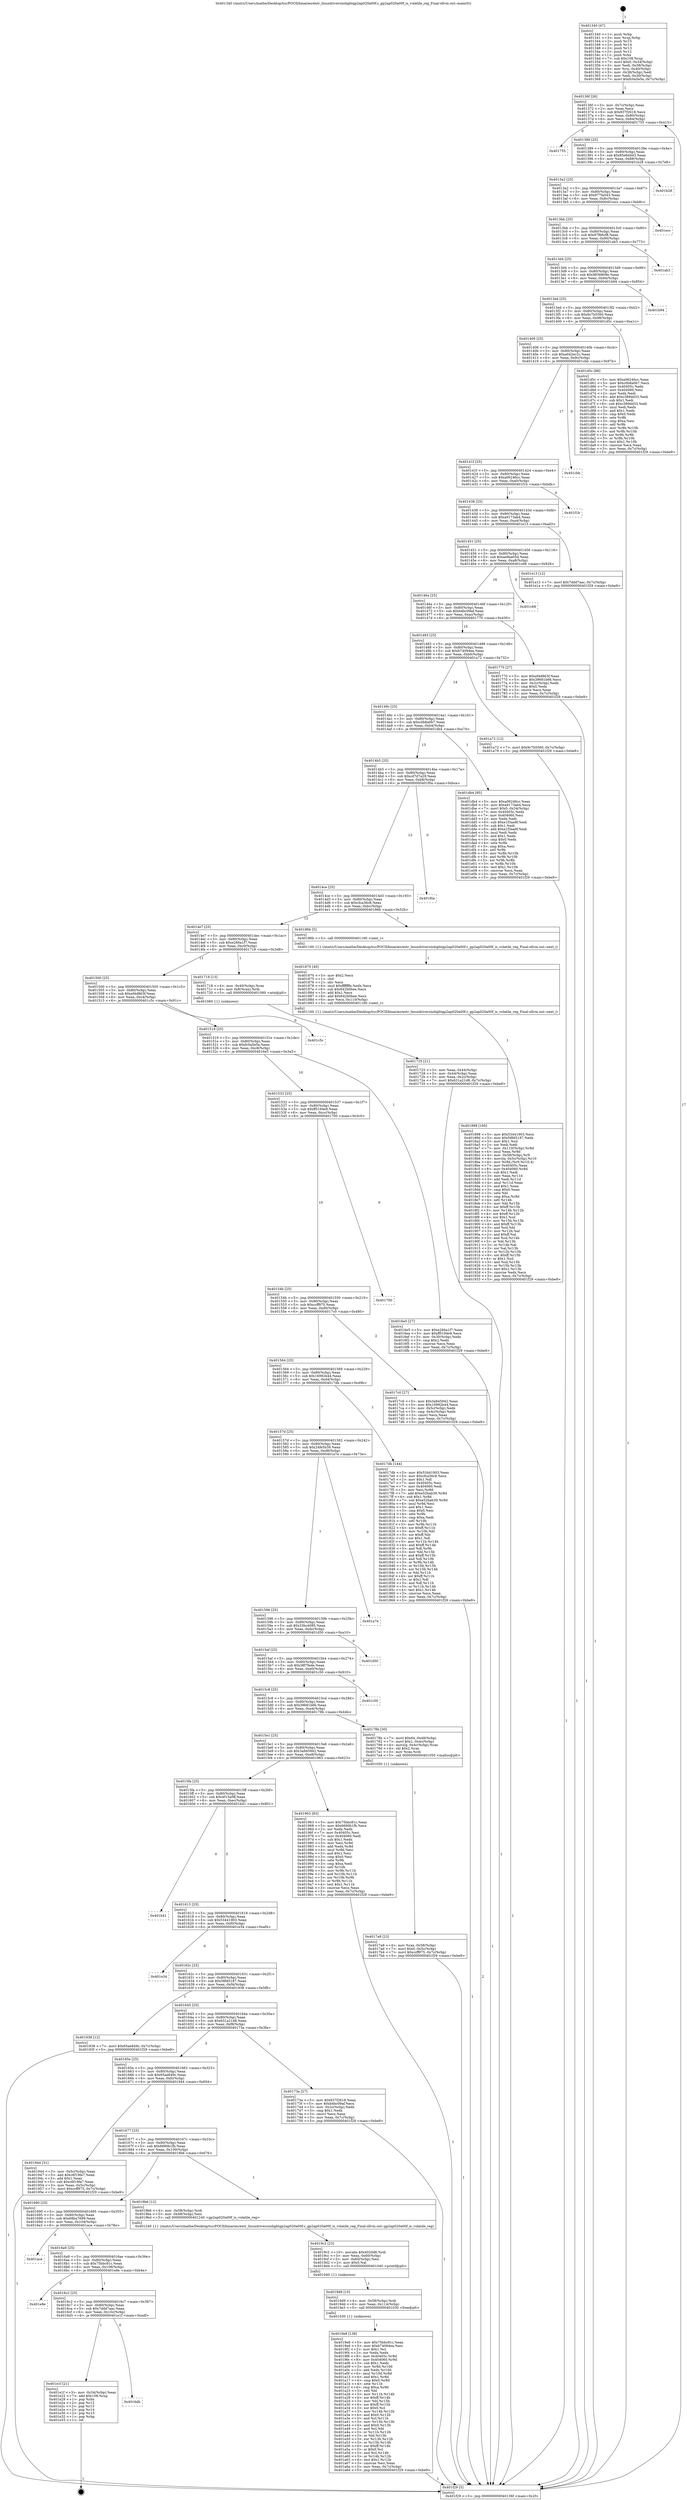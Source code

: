 digraph "0x401340" {
  label = "0x401340 (/mnt/c/Users/mathe/Desktop/tcc/POCII/binaries/extr_linuxdriversiiolightgp2ap020a00f.c_gp2ap020a00f_is_volatile_reg_Final-ollvm.out::main(0))"
  labelloc = "t"
  node[shape=record]

  Entry [label="",width=0.3,height=0.3,shape=circle,fillcolor=black,style=filled]
  "0x40136f" [label="{
     0x40136f [26]\l
     | [instrs]\l
     &nbsp;&nbsp;0x40136f \<+3\>: mov -0x7c(%rbp),%eax\l
     &nbsp;&nbsp;0x401372 \<+2\>: mov %eax,%ecx\l
     &nbsp;&nbsp;0x401374 \<+6\>: sub $0x837f2618,%ecx\l
     &nbsp;&nbsp;0x40137a \<+3\>: mov %eax,-0x80(%rbp)\l
     &nbsp;&nbsp;0x40137d \<+6\>: mov %ecx,-0x84(%rbp)\l
     &nbsp;&nbsp;0x401383 \<+6\>: je 0000000000401755 \<main+0x415\>\l
  }"]
  "0x401755" [label="{
     0x401755\l
  }", style=dashed]
  "0x401389" [label="{
     0x401389 [25]\l
     | [instrs]\l
     &nbsp;&nbsp;0x401389 \<+5\>: jmp 000000000040138e \<main+0x4e\>\l
     &nbsp;&nbsp;0x40138e \<+3\>: mov -0x80(%rbp),%eax\l
     &nbsp;&nbsp;0x401391 \<+5\>: sub $0x85e6d443,%eax\l
     &nbsp;&nbsp;0x401396 \<+6\>: mov %eax,-0x88(%rbp)\l
     &nbsp;&nbsp;0x40139c \<+6\>: je 0000000000401b28 \<main+0x7e8\>\l
  }"]
  Exit [label="",width=0.3,height=0.3,shape=circle,fillcolor=black,style=filled,peripheries=2]
  "0x401b28" [label="{
     0x401b28\l
  }", style=dashed]
  "0x4013a2" [label="{
     0x4013a2 [25]\l
     | [instrs]\l
     &nbsp;&nbsp;0x4013a2 \<+5\>: jmp 00000000004013a7 \<main+0x67\>\l
     &nbsp;&nbsp;0x4013a7 \<+3\>: mov -0x80(%rbp),%eax\l
     &nbsp;&nbsp;0x4013aa \<+5\>: sub $0x977fa543,%eax\l
     &nbsp;&nbsp;0x4013af \<+6\>: mov %eax,-0x8c(%rbp)\l
     &nbsp;&nbsp;0x4013b5 \<+6\>: je 0000000000401ecc \<main+0xb8c\>\l
  }"]
  "0x4016db" [label="{
     0x4016db\l
  }", style=dashed]
  "0x401ecc" [label="{
     0x401ecc\l
  }", style=dashed]
  "0x4013bb" [label="{
     0x4013bb [25]\l
     | [instrs]\l
     &nbsp;&nbsp;0x4013bb \<+5\>: jmp 00000000004013c0 \<main+0x80\>\l
     &nbsp;&nbsp;0x4013c0 \<+3\>: mov -0x80(%rbp),%eax\l
     &nbsp;&nbsp;0x4013c3 \<+5\>: sub $0x97f66cf8,%eax\l
     &nbsp;&nbsp;0x4013c8 \<+6\>: mov %eax,-0x90(%rbp)\l
     &nbsp;&nbsp;0x4013ce \<+6\>: je 0000000000401ab3 \<main+0x773\>\l
  }"]
  "0x401e1f" [label="{
     0x401e1f [21]\l
     | [instrs]\l
     &nbsp;&nbsp;0x401e1f \<+3\>: mov -0x34(%rbp),%eax\l
     &nbsp;&nbsp;0x401e22 \<+7\>: add $0x108,%rsp\l
     &nbsp;&nbsp;0x401e29 \<+1\>: pop %rbx\l
     &nbsp;&nbsp;0x401e2a \<+2\>: pop %r12\l
     &nbsp;&nbsp;0x401e2c \<+2\>: pop %r13\l
     &nbsp;&nbsp;0x401e2e \<+2\>: pop %r14\l
     &nbsp;&nbsp;0x401e30 \<+2\>: pop %r15\l
     &nbsp;&nbsp;0x401e32 \<+1\>: pop %rbp\l
     &nbsp;&nbsp;0x401e33 \<+1\>: ret\l
  }"]
  "0x401ab3" [label="{
     0x401ab3\l
  }", style=dashed]
  "0x4013d4" [label="{
     0x4013d4 [25]\l
     | [instrs]\l
     &nbsp;&nbsp;0x4013d4 \<+5\>: jmp 00000000004013d9 \<main+0x99\>\l
     &nbsp;&nbsp;0x4013d9 \<+3\>: mov -0x80(%rbp),%eax\l
     &nbsp;&nbsp;0x4013dc \<+5\>: sub $0x9836809e,%eax\l
     &nbsp;&nbsp;0x4013e1 \<+6\>: mov %eax,-0x94(%rbp)\l
     &nbsp;&nbsp;0x4013e7 \<+6\>: je 0000000000401b94 \<main+0x854\>\l
  }"]
  "0x4016c2" [label="{
     0x4016c2 [25]\l
     | [instrs]\l
     &nbsp;&nbsp;0x4016c2 \<+5\>: jmp 00000000004016c7 \<main+0x387\>\l
     &nbsp;&nbsp;0x4016c7 \<+3\>: mov -0x80(%rbp),%eax\l
     &nbsp;&nbsp;0x4016ca \<+5\>: sub $0x7ddd7aac,%eax\l
     &nbsp;&nbsp;0x4016cf \<+6\>: mov %eax,-0x10c(%rbp)\l
     &nbsp;&nbsp;0x4016d5 \<+6\>: je 0000000000401e1f \<main+0xadf\>\l
  }"]
  "0x401b94" [label="{
     0x401b94\l
  }", style=dashed]
  "0x4013ed" [label="{
     0x4013ed [25]\l
     | [instrs]\l
     &nbsp;&nbsp;0x4013ed \<+5\>: jmp 00000000004013f2 \<main+0xb2\>\l
     &nbsp;&nbsp;0x4013f2 \<+3\>: mov -0x80(%rbp),%eax\l
     &nbsp;&nbsp;0x4013f5 \<+5\>: sub $0x9c7b5560,%eax\l
     &nbsp;&nbsp;0x4013fa \<+6\>: mov %eax,-0x98(%rbp)\l
     &nbsp;&nbsp;0x401400 \<+6\>: je 0000000000401d5c \<main+0xa1c\>\l
  }"]
  "0x401e8e" [label="{
     0x401e8e\l
  }", style=dashed]
  "0x401d5c" [label="{
     0x401d5c [88]\l
     | [instrs]\l
     &nbsp;&nbsp;0x401d5c \<+5\>: mov $0xa06246cc,%eax\l
     &nbsp;&nbsp;0x401d61 \<+5\>: mov $0xc0b8a0b7,%ecx\l
     &nbsp;&nbsp;0x401d66 \<+7\>: mov 0x40405c,%edx\l
     &nbsp;&nbsp;0x401d6d \<+7\>: mov 0x404060,%esi\l
     &nbsp;&nbsp;0x401d74 \<+2\>: mov %edx,%edi\l
     &nbsp;&nbsp;0x401d76 \<+6\>: add $0xc389dd33,%edi\l
     &nbsp;&nbsp;0x401d7c \<+3\>: sub $0x1,%edi\l
     &nbsp;&nbsp;0x401d7f \<+6\>: sub $0xc389dd33,%edi\l
     &nbsp;&nbsp;0x401d85 \<+3\>: imul %edi,%edx\l
     &nbsp;&nbsp;0x401d88 \<+3\>: and $0x1,%edx\l
     &nbsp;&nbsp;0x401d8b \<+3\>: cmp $0x0,%edx\l
     &nbsp;&nbsp;0x401d8e \<+4\>: sete %r8b\l
     &nbsp;&nbsp;0x401d92 \<+3\>: cmp $0xa,%esi\l
     &nbsp;&nbsp;0x401d95 \<+4\>: setl %r9b\l
     &nbsp;&nbsp;0x401d99 \<+3\>: mov %r8b,%r10b\l
     &nbsp;&nbsp;0x401d9c \<+3\>: and %r9b,%r10b\l
     &nbsp;&nbsp;0x401d9f \<+3\>: xor %r9b,%r8b\l
     &nbsp;&nbsp;0x401da2 \<+3\>: or %r8b,%r10b\l
     &nbsp;&nbsp;0x401da5 \<+4\>: test $0x1,%r10b\l
     &nbsp;&nbsp;0x401da9 \<+3\>: cmovne %ecx,%eax\l
     &nbsp;&nbsp;0x401dac \<+3\>: mov %eax,-0x7c(%rbp)\l
     &nbsp;&nbsp;0x401daf \<+5\>: jmp 0000000000401f29 \<main+0xbe9\>\l
  }"]
  "0x401406" [label="{
     0x401406 [25]\l
     | [instrs]\l
     &nbsp;&nbsp;0x401406 \<+5\>: jmp 000000000040140b \<main+0xcb\>\l
     &nbsp;&nbsp;0x40140b \<+3\>: mov -0x80(%rbp),%eax\l
     &nbsp;&nbsp;0x40140e \<+5\>: sub $0xa042ec2c,%eax\l
     &nbsp;&nbsp;0x401413 \<+6\>: mov %eax,-0x9c(%rbp)\l
     &nbsp;&nbsp;0x401419 \<+6\>: je 0000000000401cbb \<main+0x97b\>\l
  }"]
  "0x4016a9" [label="{
     0x4016a9 [25]\l
     | [instrs]\l
     &nbsp;&nbsp;0x4016a9 \<+5\>: jmp 00000000004016ae \<main+0x36e\>\l
     &nbsp;&nbsp;0x4016ae \<+3\>: mov -0x80(%rbp),%eax\l
     &nbsp;&nbsp;0x4016b1 \<+5\>: sub $0x75bbc81c,%eax\l
     &nbsp;&nbsp;0x4016b6 \<+6\>: mov %eax,-0x108(%rbp)\l
     &nbsp;&nbsp;0x4016bc \<+6\>: je 0000000000401e8e \<main+0xb4e\>\l
  }"]
  "0x401cbb" [label="{
     0x401cbb\l
  }", style=dashed]
  "0x40141f" [label="{
     0x40141f [25]\l
     | [instrs]\l
     &nbsp;&nbsp;0x40141f \<+5\>: jmp 0000000000401424 \<main+0xe4\>\l
     &nbsp;&nbsp;0x401424 \<+3\>: mov -0x80(%rbp),%eax\l
     &nbsp;&nbsp;0x401427 \<+5\>: sub $0xa06246cc,%eax\l
     &nbsp;&nbsp;0x40142c \<+6\>: mov %eax,-0xa0(%rbp)\l
     &nbsp;&nbsp;0x401432 \<+6\>: je 0000000000401f1b \<main+0xbdb\>\l
  }"]
  "0x401ace" [label="{
     0x401ace\l
  }", style=dashed]
  "0x401f1b" [label="{
     0x401f1b\l
  }", style=dashed]
  "0x401438" [label="{
     0x401438 [25]\l
     | [instrs]\l
     &nbsp;&nbsp;0x401438 \<+5\>: jmp 000000000040143d \<main+0xfd\>\l
     &nbsp;&nbsp;0x40143d \<+3\>: mov -0x80(%rbp),%eax\l
     &nbsp;&nbsp;0x401440 \<+5\>: sub $0xa9173ab4,%eax\l
     &nbsp;&nbsp;0x401445 \<+6\>: mov %eax,-0xa4(%rbp)\l
     &nbsp;&nbsp;0x40144b \<+6\>: je 0000000000401e13 \<main+0xad3\>\l
  }"]
  "0x4019e8" [label="{
     0x4019e8 [138]\l
     | [instrs]\l
     &nbsp;&nbsp;0x4019e8 \<+5\>: mov $0x75bbc81c,%eax\l
     &nbsp;&nbsp;0x4019ed \<+5\>: mov $0xb74094ea,%esi\l
     &nbsp;&nbsp;0x4019f2 \<+2\>: mov $0x1,%cl\l
     &nbsp;&nbsp;0x4019f4 \<+2\>: xor %edx,%edx\l
     &nbsp;&nbsp;0x4019f6 \<+8\>: mov 0x40405c,%r8d\l
     &nbsp;&nbsp;0x4019fe \<+8\>: mov 0x404060,%r9d\l
     &nbsp;&nbsp;0x401a06 \<+3\>: sub $0x1,%edx\l
     &nbsp;&nbsp;0x401a09 \<+3\>: mov %r8d,%r10d\l
     &nbsp;&nbsp;0x401a0c \<+3\>: add %edx,%r10d\l
     &nbsp;&nbsp;0x401a0f \<+4\>: imul %r10d,%r8d\l
     &nbsp;&nbsp;0x401a13 \<+4\>: and $0x1,%r8d\l
     &nbsp;&nbsp;0x401a17 \<+4\>: cmp $0x0,%r8d\l
     &nbsp;&nbsp;0x401a1b \<+4\>: sete %r11b\l
     &nbsp;&nbsp;0x401a1f \<+4\>: cmp $0xa,%r9d\l
     &nbsp;&nbsp;0x401a23 \<+3\>: setl %bl\l
     &nbsp;&nbsp;0x401a26 \<+3\>: mov %r11b,%r14b\l
     &nbsp;&nbsp;0x401a29 \<+4\>: xor $0xff,%r14b\l
     &nbsp;&nbsp;0x401a2d \<+3\>: mov %bl,%r15b\l
     &nbsp;&nbsp;0x401a30 \<+4\>: xor $0xff,%r15b\l
     &nbsp;&nbsp;0x401a34 \<+3\>: xor $0x0,%cl\l
     &nbsp;&nbsp;0x401a37 \<+3\>: mov %r14b,%r12b\l
     &nbsp;&nbsp;0x401a3a \<+4\>: and $0x0,%r12b\l
     &nbsp;&nbsp;0x401a3e \<+3\>: and %cl,%r11b\l
     &nbsp;&nbsp;0x401a41 \<+3\>: mov %r15b,%r13b\l
     &nbsp;&nbsp;0x401a44 \<+4\>: and $0x0,%r13b\l
     &nbsp;&nbsp;0x401a48 \<+2\>: and %cl,%bl\l
     &nbsp;&nbsp;0x401a4a \<+3\>: or %r11b,%r12b\l
     &nbsp;&nbsp;0x401a4d \<+3\>: or %bl,%r13b\l
     &nbsp;&nbsp;0x401a50 \<+3\>: xor %r13b,%r12b\l
     &nbsp;&nbsp;0x401a53 \<+3\>: or %r15b,%r14b\l
     &nbsp;&nbsp;0x401a56 \<+4\>: xor $0xff,%r14b\l
     &nbsp;&nbsp;0x401a5a \<+3\>: or $0x0,%cl\l
     &nbsp;&nbsp;0x401a5d \<+3\>: and %cl,%r14b\l
     &nbsp;&nbsp;0x401a60 \<+3\>: or %r14b,%r12b\l
     &nbsp;&nbsp;0x401a63 \<+4\>: test $0x1,%r12b\l
     &nbsp;&nbsp;0x401a67 \<+3\>: cmovne %esi,%eax\l
     &nbsp;&nbsp;0x401a6a \<+3\>: mov %eax,-0x7c(%rbp)\l
     &nbsp;&nbsp;0x401a6d \<+5\>: jmp 0000000000401f29 \<main+0xbe9\>\l
  }"]
  "0x401e13" [label="{
     0x401e13 [12]\l
     | [instrs]\l
     &nbsp;&nbsp;0x401e13 \<+7\>: movl $0x7ddd7aac,-0x7c(%rbp)\l
     &nbsp;&nbsp;0x401e1a \<+5\>: jmp 0000000000401f29 \<main+0xbe9\>\l
  }"]
  "0x401451" [label="{
     0x401451 [25]\l
     | [instrs]\l
     &nbsp;&nbsp;0x401451 \<+5\>: jmp 0000000000401456 \<main+0x116\>\l
     &nbsp;&nbsp;0x401456 \<+3\>: mov -0x80(%rbp),%eax\l
     &nbsp;&nbsp;0x401459 \<+5\>: sub $0xae9aa05d,%eax\l
     &nbsp;&nbsp;0x40145e \<+6\>: mov %eax,-0xa8(%rbp)\l
     &nbsp;&nbsp;0x401464 \<+6\>: je 0000000000401c68 \<main+0x928\>\l
  }"]
  "0x4019d9" [label="{
     0x4019d9 [15]\l
     | [instrs]\l
     &nbsp;&nbsp;0x4019d9 \<+4\>: mov -0x58(%rbp),%rdi\l
     &nbsp;&nbsp;0x4019dd \<+6\>: mov %eax,-0x114(%rbp)\l
     &nbsp;&nbsp;0x4019e3 \<+5\>: call 0000000000401030 \<free@plt\>\l
     | [calls]\l
     &nbsp;&nbsp;0x401030 \{1\} (unknown)\l
  }"]
  "0x401c68" [label="{
     0x401c68\l
  }", style=dashed]
  "0x40146a" [label="{
     0x40146a [25]\l
     | [instrs]\l
     &nbsp;&nbsp;0x40146a \<+5\>: jmp 000000000040146f \<main+0x12f\>\l
     &nbsp;&nbsp;0x40146f \<+3\>: mov -0x80(%rbp),%eax\l
     &nbsp;&nbsp;0x401472 \<+5\>: sub $0xb4bc09af,%eax\l
     &nbsp;&nbsp;0x401477 \<+6\>: mov %eax,-0xac(%rbp)\l
     &nbsp;&nbsp;0x40147d \<+6\>: je 0000000000401770 \<main+0x430\>\l
  }"]
  "0x4019c2" [label="{
     0x4019c2 [23]\l
     | [instrs]\l
     &nbsp;&nbsp;0x4019c2 \<+10\>: movabs $0x4020d6,%rdi\l
     &nbsp;&nbsp;0x4019cc \<+3\>: mov %eax,-0x60(%rbp)\l
     &nbsp;&nbsp;0x4019cf \<+3\>: mov -0x60(%rbp),%esi\l
     &nbsp;&nbsp;0x4019d2 \<+2\>: mov $0x0,%al\l
     &nbsp;&nbsp;0x4019d4 \<+5\>: call 0000000000401040 \<printf@plt\>\l
     | [calls]\l
     &nbsp;&nbsp;0x401040 \{1\} (unknown)\l
  }"]
  "0x401770" [label="{
     0x401770 [27]\l
     | [instrs]\l
     &nbsp;&nbsp;0x401770 \<+5\>: mov $0xef4d863f,%eax\l
     &nbsp;&nbsp;0x401775 \<+5\>: mov $0x39681b66,%ecx\l
     &nbsp;&nbsp;0x40177a \<+3\>: mov -0x2c(%rbp),%edx\l
     &nbsp;&nbsp;0x40177d \<+3\>: cmp $0x0,%edx\l
     &nbsp;&nbsp;0x401780 \<+3\>: cmove %ecx,%eax\l
     &nbsp;&nbsp;0x401783 \<+3\>: mov %eax,-0x7c(%rbp)\l
     &nbsp;&nbsp;0x401786 \<+5\>: jmp 0000000000401f29 \<main+0xbe9\>\l
  }"]
  "0x401483" [label="{
     0x401483 [25]\l
     | [instrs]\l
     &nbsp;&nbsp;0x401483 \<+5\>: jmp 0000000000401488 \<main+0x148\>\l
     &nbsp;&nbsp;0x401488 \<+3\>: mov -0x80(%rbp),%eax\l
     &nbsp;&nbsp;0x40148b \<+5\>: sub $0xb74094ea,%eax\l
     &nbsp;&nbsp;0x401490 \<+6\>: mov %eax,-0xb0(%rbp)\l
     &nbsp;&nbsp;0x401496 \<+6\>: je 0000000000401a72 \<main+0x732\>\l
  }"]
  "0x401690" [label="{
     0x401690 [25]\l
     | [instrs]\l
     &nbsp;&nbsp;0x401690 \<+5\>: jmp 0000000000401695 \<main+0x355\>\l
     &nbsp;&nbsp;0x401695 \<+3\>: mov -0x80(%rbp),%eax\l
     &nbsp;&nbsp;0x401698 \<+5\>: sub $0x68ba7699,%eax\l
     &nbsp;&nbsp;0x40169d \<+6\>: mov %eax,-0x104(%rbp)\l
     &nbsp;&nbsp;0x4016a3 \<+6\>: je 0000000000401ace \<main+0x78e\>\l
  }"]
  "0x401a72" [label="{
     0x401a72 [12]\l
     | [instrs]\l
     &nbsp;&nbsp;0x401a72 \<+7\>: movl $0x9c7b5560,-0x7c(%rbp)\l
     &nbsp;&nbsp;0x401a79 \<+5\>: jmp 0000000000401f29 \<main+0xbe9\>\l
  }"]
  "0x40149c" [label="{
     0x40149c [25]\l
     | [instrs]\l
     &nbsp;&nbsp;0x40149c \<+5\>: jmp 00000000004014a1 \<main+0x161\>\l
     &nbsp;&nbsp;0x4014a1 \<+3\>: mov -0x80(%rbp),%eax\l
     &nbsp;&nbsp;0x4014a4 \<+5\>: sub $0xc0b8a0b7,%eax\l
     &nbsp;&nbsp;0x4014a9 \<+6\>: mov %eax,-0xb4(%rbp)\l
     &nbsp;&nbsp;0x4014af \<+6\>: je 0000000000401db4 \<main+0xa74\>\l
  }"]
  "0x4019b6" [label="{
     0x4019b6 [12]\l
     | [instrs]\l
     &nbsp;&nbsp;0x4019b6 \<+4\>: mov -0x58(%rbp),%rdi\l
     &nbsp;&nbsp;0x4019ba \<+3\>: mov -0x48(%rbp),%esi\l
     &nbsp;&nbsp;0x4019bd \<+5\>: call 0000000000401240 \<gp2ap020a00f_is_volatile_reg\>\l
     | [calls]\l
     &nbsp;&nbsp;0x401240 \{1\} (/mnt/c/Users/mathe/Desktop/tcc/POCII/binaries/extr_linuxdriversiiolightgp2ap020a00f.c_gp2ap020a00f_is_volatile_reg_Final-ollvm.out::gp2ap020a00f_is_volatile_reg)\l
  }"]
  "0x401db4" [label="{
     0x401db4 [95]\l
     | [instrs]\l
     &nbsp;&nbsp;0x401db4 \<+5\>: mov $0xa06246cc,%eax\l
     &nbsp;&nbsp;0x401db9 \<+5\>: mov $0xa9173ab4,%ecx\l
     &nbsp;&nbsp;0x401dbe \<+7\>: movl $0x0,-0x34(%rbp)\l
     &nbsp;&nbsp;0x401dc5 \<+7\>: mov 0x40405c,%edx\l
     &nbsp;&nbsp;0x401dcc \<+7\>: mov 0x404060,%esi\l
     &nbsp;&nbsp;0x401dd3 \<+2\>: mov %edx,%edi\l
     &nbsp;&nbsp;0x401dd5 \<+6\>: sub $0xe1f3aa9f,%edi\l
     &nbsp;&nbsp;0x401ddb \<+3\>: sub $0x1,%edi\l
     &nbsp;&nbsp;0x401dde \<+6\>: add $0xe1f3aa9f,%edi\l
     &nbsp;&nbsp;0x401de4 \<+3\>: imul %edi,%edx\l
     &nbsp;&nbsp;0x401de7 \<+3\>: and $0x1,%edx\l
     &nbsp;&nbsp;0x401dea \<+3\>: cmp $0x0,%edx\l
     &nbsp;&nbsp;0x401ded \<+4\>: sete %r8b\l
     &nbsp;&nbsp;0x401df1 \<+3\>: cmp $0xa,%esi\l
     &nbsp;&nbsp;0x401df4 \<+4\>: setl %r9b\l
     &nbsp;&nbsp;0x401df8 \<+3\>: mov %r8b,%r10b\l
     &nbsp;&nbsp;0x401dfb \<+3\>: and %r9b,%r10b\l
     &nbsp;&nbsp;0x401dfe \<+3\>: xor %r9b,%r8b\l
     &nbsp;&nbsp;0x401e01 \<+3\>: or %r8b,%r10b\l
     &nbsp;&nbsp;0x401e04 \<+4\>: test $0x1,%r10b\l
     &nbsp;&nbsp;0x401e08 \<+3\>: cmovne %ecx,%eax\l
     &nbsp;&nbsp;0x401e0b \<+3\>: mov %eax,-0x7c(%rbp)\l
     &nbsp;&nbsp;0x401e0e \<+5\>: jmp 0000000000401f29 \<main+0xbe9\>\l
  }"]
  "0x4014b5" [label="{
     0x4014b5 [25]\l
     | [instrs]\l
     &nbsp;&nbsp;0x4014b5 \<+5\>: jmp 00000000004014ba \<main+0x17a\>\l
     &nbsp;&nbsp;0x4014ba \<+3\>: mov -0x80(%rbp),%eax\l
     &nbsp;&nbsp;0x4014bd \<+5\>: sub $0xcd7d7a29,%eax\l
     &nbsp;&nbsp;0x4014c2 \<+6\>: mov %eax,-0xb8(%rbp)\l
     &nbsp;&nbsp;0x4014c8 \<+6\>: je 0000000000401f0a \<main+0xbca\>\l
  }"]
  "0x401677" [label="{
     0x401677 [25]\l
     | [instrs]\l
     &nbsp;&nbsp;0x401677 \<+5\>: jmp 000000000040167c \<main+0x33c\>\l
     &nbsp;&nbsp;0x40167c \<+3\>: mov -0x80(%rbp),%eax\l
     &nbsp;&nbsp;0x40167f \<+5\>: sub $0x6690b1fb,%eax\l
     &nbsp;&nbsp;0x401684 \<+6\>: mov %eax,-0x100(%rbp)\l
     &nbsp;&nbsp;0x40168a \<+6\>: je 00000000004019b6 \<main+0x676\>\l
  }"]
  "0x401f0a" [label="{
     0x401f0a\l
  }", style=dashed]
  "0x4014ce" [label="{
     0x4014ce [25]\l
     | [instrs]\l
     &nbsp;&nbsp;0x4014ce \<+5\>: jmp 00000000004014d3 \<main+0x193\>\l
     &nbsp;&nbsp;0x4014d3 \<+3\>: mov -0x80(%rbp),%eax\l
     &nbsp;&nbsp;0x4014d6 \<+5\>: sub $0xcfca36c8,%eax\l
     &nbsp;&nbsp;0x4014db \<+6\>: mov %eax,-0xbc(%rbp)\l
     &nbsp;&nbsp;0x4014e1 \<+6\>: je 000000000040186b \<main+0x52b\>\l
  }"]
  "0x401944" [label="{
     0x401944 [31]\l
     | [instrs]\l
     &nbsp;&nbsp;0x401944 \<+3\>: mov -0x5c(%rbp),%eax\l
     &nbsp;&nbsp;0x401947 \<+5\>: add $0xc6f19fa7,%eax\l
     &nbsp;&nbsp;0x40194c \<+3\>: add $0x1,%eax\l
     &nbsp;&nbsp;0x40194f \<+5\>: sub $0xc6f19fa7,%eax\l
     &nbsp;&nbsp;0x401954 \<+3\>: mov %eax,-0x5c(%rbp)\l
     &nbsp;&nbsp;0x401957 \<+7\>: movl $0xccff975,-0x7c(%rbp)\l
     &nbsp;&nbsp;0x40195e \<+5\>: jmp 0000000000401f29 \<main+0xbe9\>\l
  }"]
  "0x40186b" [label="{
     0x40186b [5]\l
     | [instrs]\l
     &nbsp;&nbsp;0x40186b \<+5\>: call 0000000000401160 \<next_i\>\l
     | [calls]\l
     &nbsp;&nbsp;0x401160 \{1\} (/mnt/c/Users/mathe/Desktop/tcc/POCII/binaries/extr_linuxdriversiiolightgp2ap020a00f.c_gp2ap020a00f_is_volatile_reg_Final-ollvm.out::next_i)\l
  }"]
  "0x4014e7" [label="{
     0x4014e7 [25]\l
     | [instrs]\l
     &nbsp;&nbsp;0x4014e7 \<+5\>: jmp 00000000004014ec \<main+0x1ac\>\l
     &nbsp;&nbsp;0x4014ec \<+3\>: mov -0x80(%rbp),%eax\l
     &nbsp;&nbsp;0x4014ef \<+5\>: sub $0xe266a1f7,%eax\l
     &nbsp;&nbsp;0x4014f4 \<+6\>: mov %eax,-0xc0(%rbp)\l
     &nbsp;&nbsp;0x4014fa \<+6\>: je 0000000000401718 \<main+0x3d8\>\l
  }"]
  "0x401898" [label="{
     0x401898 [160]\l
     | [instrs]\l
     &nbsp;&nbsp;0x401898 \<+5\>: mov $0x53441903,%ecx\l
     &nbsp;&nbsp;0x40189d \<+5\>: mov $0x58fd5187,%edx\l
     &nbsp;&nbsp;0x4018a2 \<+3\>: mov $0x1,%sil\l
     &nbsp;&nbsp;0x4018a5 \<+2\>: xor %edi,%edi\l
     &nbsp;&nbsp;0x4018a7 \<+7\>: mov -0x110(%rbp),%r8d\l
     &nbsp;&nbsp;0x4018ae \<+4\>: imul %eax,%r8d\l
     &nbsp;&nbsp;0x4018b2 \<+4\>: mov -0x58(%rbp),%r9\l
     &nbsp;&nbsp;0x4018b6 \<+4\>: movslq -0x5c(%rbp),%r10\l
     &nbsp;&nbsp;0x4018ba \<+4\>: mov %r8d,(%r9,%r10,4)\l
     &nbsp;&nbsp;0x4018be \<+7\>: mov 0x40405c,%eax\l
     &nbsp;&nbsp;0x4018c5 \<+8\>: mov 0x404060,%r8d\l
     &nbsp;&nbsp;0x4018cd \<+3\>: sub $0x1,%edi\l
     &nbsp;&nbsp;0x4018d0 \<+3\>: mov %eax,%r11d\l
     &nbsp;&nbsp;0x4018d3 \<+3\>: add %edi,%r11d\l
     &nbsp;&nbsp;0x4018d6 \<+4\>: imul %r11d,%eax\l
     &nbsp;&nbsp;0x4018da \<+3\>: and $0x1,%eax\l
     &nbsp;&nbsp;0x4018dd \<+3\>: cmp $0x0,%eax\l
     &nbsp;&nbsp;0x4018e0 \<+3\>: sete %bl\l
     &nbsp;&nbsp;0x4018e3 \<+4\>: cmp $0xa,%r8d\l
     &nbsp;&nbsp;0x4018e7 \<+4\>: setl %r14b\l
     &nbsp;&nbsp;0x4018eb \<+3\>: mov %bl,%r15b\l
     &nbsp;&nbsp;0x4018ee \<+4\>: xor $0xff,%r15b\l
     &nbsp;&nbsp;0x4018f2 \<+3\>: mov %r14b,%r12b\l
     &nbsp;&nbsp;0x4018f5 \<+4\>: xor $0xff,%r12b\l
     &nbsp;&nbsp;0x4018f9 \<+4\>: xor $0x1,%sil\l
     &nbsp;&nbsp;0x4018fd \<+3\>: mov %r15b,%r13b\l
     &nbsp;&nbsp;0x401900 \<+4\>: and $0xff,%r13b\l
     &nbsp;&nbsp;0x401904 \<+3\>: and %sil,%bl\l
     &nbsp;&nbsp;0x401907 \<+3\>: mov %r12b,%al\l
     &nbsp;&nbsp;0x40190a \<+2\>: and $0xff,%al\l
     &nbsp;&nbsp;0x40190c \<+3\>: and %sil,%r14b\l
     &nbsp;&nbsp;0x40190f \<+3\>: or %bl,%r13b\l
     &nbsp;&nbsp;0x401912 \<+3\>: or %r14b,%al\l
     &nbsp;&nbsp;0x401915 \<+3\>: xor %al,%r13b\l
     &nbsp;&nbsp;0x401918 \<+3\>: or %r12b,%r15b\l
     &nbsp;&nbsp;0x40191b \<+4\>: xor $0xff,%r15b\l
     &nbsp;&nbsp;0x40191f \<+4\>: or $0x1,%sil\l
     &nbsp;&nbsp;0x401923 \<+3\>: and %sil,%r15b\l
     &nbsp;&nbsp;0x401926 \<+3\>: or %r15b,%r13b\l
     &nbsp;&nbsp;0x401929 \<+4\>: test $0x1,%r13b\l
     &nbsp;&nbsp;0x40192d \<+3\>: cmovne %edx,%ecx\l
     &nbsp;&nbsp;0x401930 \<+3\>: mov %ecx,-0x7c(%rbp)\l
     &nbsp;&nbsp;0x401933 \<+5\>: jmp 0000000000401f29 \<main+0xbe9\>\l
  }"]
  "0x401718" [label="{
     0x401718 [13]\l
     | [instrs]\l
     &nbsp;&nbsp;0x401718 \<+4\>: mov -0x40(%rbp),%rax\l
     &nbsp;&nbsp;0x40171c \<+4\>: mov 0x8(%rax),%rdi\l
     &nbsp;&nbsp;0x401720 \<+5\>: call 0000000000401060 \<atoi@plt\>\l
     | [calls]\l
     &nbsp;&nbsp;0x401060 \{1\} (unknown)\l
  }"]
  "0x401500" [label="{
     0x401500 [25]\l
     | [instrs]\l
     &nbsp;&nbsp;0x401500 \<+5\>: jmp 0000000000401505 \<main+0x1c5\>\l
     &nbsp;&nbsp;0x401505 \<+3\>: mov -0x80(%rbp),%eax\l
     &nbsp;&nbsp;0x401508 \<+5\>: sub $0xef4d863f,%eax\l
     &nbsp;&nbsp;0x40150d \<+6\>: mov %eax,-0xc4(%rbp)\l
     &nbsp;&nbsp;0x401513 \<+6\>: je 0000000000401c5c \<main+0x91c\>\l
  }"]
  "0x401870" [label="{
     0x401870 [40]\l
     | [instrs]\l
     &nbsp;&nbsp;0x401870 \<+5\>: mov $0x2,%ecx\l
     &nbsp;&nbsp;0x401875 \<+1\>: cltd\l
     &nbsp;&nbsp;0x401876 \<+2\>: idiv %ecx\l
     &nbsp;&nbsp;0x401878 \<+6\>: imul $0xfffffffe,%edx,%ecx\l
     &nbsp;&nbsp;0x40187e \<+6\>: sub $0x642b0bee,%ecx\l
     &nbsp;&nbsp;0x401884 \<+3\>: add $0x1,%ecx\l
     &nbsp;&nbsp;0x401887 \<+6\>: add $0x642b0bee,%ecx\l
     &nbsp;&nbsp;0x40188d \<+6\>: mov %ecx,-0x110(%rbp)\l
     &nbsp;&nbsp;0x401893 \<+5\>: call 0000000000401160 \<next_i\>\l
     | [calls]\l
     &nbsp;&nbsp;0x401160 \{1\} (/mnt/c/Users/mathe/Desktop/tcc/POCII/binaries/extr_linuxdriversiiolightgp2ap020a00f.c_gp2ap020a00f_is_volatile_reg_Final-ollvm.out::next_i)\l
  }"]
  "0x401c5c" [label="{
     0x401c5c\l
  }", style=dashed]
  "0x401519" [label="{
     0x401519 [25]\l
     | [instrs]\l
     &nbsp;&nbsp;0x401519 \<+5\>: jmp 000000000040151e \<main+0x1de\>\l
     &nbsp;&nbsp;0x40151e \<+3\>: mov -0x80(%rbp),%eax\l
     &nbsp;&nbsp;0x401521 \<+5\>: sub $0xfc0a5e5a,%eax\l
     &nbsp;&nbsp;0x401526 \<+6\>: mov %eax,-0xc8(%rbp)\l
     &nbsp;&nbsp;0x40152c \<+6\>: je 00000000004016e5 \<main+0x3a5\>\l
  }"]
  "0x4017a9" [label="{
     0x4017a9 [23]\l
     | [instrs]\l
     &nbsp;&nbsp;0x4017a9 \<+4\>: mov %rax,-0x58(%rbp)\l
     &nbsp;&nbsp;0x4017ad \<+7\>: movl $0x0,-0x5c(%rbp)\l
     &nbsp;&nbsp;0x4017b4 \<+7\>: movl $0xccff975,-0x7c(%rbp)\l
     &nbsp;&nbsp;0x4017bb \<+5\>: jmp 0000000000401f29 \<main+0xbe9\>\l
  }"]
  "0x4016e5" [label="{
     0x4016e5 [27]\l
     | [instrs]\l
     &nbsp;&nbsp;0x4016e5 \<+5\>: mov $0xe266a1f7,%eax\l
     &nbsp;&nbsp;0x4016ea \<+5\>: mov $0xff5194e9,%ecx\l
     &nbsp;&nbsp;0x4016ef \<+3\>: mov -0x30(%rbp),%edx\l
     &nbsp;&nbsp;0x4016f2 \<+3\>: cmp $0x2,%edx\l
     &nbsp;&nbsp;0x4016f5 \<+3\>: cmovne %ecx,%eax\l
     &nbsp;&nbsp;0x4016f8 \<+3\>: mov %eax,-0x7c(%rbp)\l
     &nbsp;&nbsp;0x4016fb \<+5\>: jmp 0000000000401f29 \<main+0xbe9\>\l
  }"]
  "0x401532" [label="{
     0x401532 [25]\l
     | [instrs]\l
     &nbsp;&nbsp;0x401532 \<+5\>: jmp 0000000000401537 \<main+0x1f7\>\l
     &nbsp;&nbsp;0x401537 \<+3\>: mov -0x80(%rbp),%eax\l
     &nbsp;&nbsp;0x40153a \<+5\>: sub $0xff5194e9,%eax\l
     &nbsp;&nbsp;0x40153f \<+6\>: mov %eax,-0xcc(%rbp)\l
     &nbsp;&nbsp;0x401545 \<+6\>: je 0000000000401700 \<main+0x3c0\>\l
  }"]
  "0x401f29" [label="{
     0x401f29 [5]\l
     | [instrs]\l
     &nbsp;&nbsp;0x401f29 \<+5\>: jmp 000000000040136f \<main+0x2f\>\l
  }"]
  "0x401340" [label="{
     0x401340 [47]\l
     | [instrs]\l
     &nbsp;&nbsp;0x401340 \<+1\>: push %rbp\l
     &nbsp;&nbsp;0x401341 \<+3\>: mov %rsp,%rbp\l
     &nbsp;&nbsp;0x401344 \<+2\>: push %r15\l
     &nbsp;&nbsp;0x401346 \<+2\>: push %r14\l
     &nbsp;&nbsp;0x401348 \<+2\>: push %r13\l
     &nbsp;&nbsp;0x40134a \<+2\>: push %r12\l
     &nbsp;&nbsp;0x40134c \<+1\>: push %rbx\l
     &nbsp;&nbsp;0x40134d \<+7\>: sub $0x108,%rsp\l
     &nbsp;&nbsp;0x401354 \<+7\>: movl $0x0,-0x34(%rbp)\l
     &nbsp;&nbsp;0x40135b \<+3\>: mov %edi,-0x38(%rbp)\l
     &nbsp;&nbsp;0x40135e \<+4\>: mov %rsi,-0x40(%rbp)\l
     &nbsp;&nbsp;0x401362 \<+3\>: mov -0x38(%rbp),%edi\l
     &nbsp;&nbsp;0x401365 \<+3\>: mov %edi,-0x30(%rbp)\l
     &nbsp;&nbsp;0x401368 \<+7\>: movl $0xfc0a5e5a,-0x7c(%rbp)\l
  }"]
  "0x401725" [label="{
     0x401725 [21]\l
     | [instrs]\l
     &nbsp;&nbsp;0x401725 \<+3\>: mov %eax,-0x44(%rbp)\l
     &nbsp;&nbsp;0x401728 \<+3\>: mov -0x44(%rbp),%eax\l
     &nbsp;&nbsp;0x40172b \<+3\>: mov %eax,-0x2c(%rbp)\l
     &nbsp;&nbsp;0x40172e \<+7\>: movl $0x631a21d8,-0x7c(%rbp)\l
     &nbsp;&nbsp;0x401735 \<+5\>: jmp 0000000000401f29 \<main+0xbe9\>\l
  }"]
  "0x40165e" [label="{
     0x40165e [25]\l
     | [instrs]\l
     &nbsp;&nbsp;0x40165e \<+5\>: jmp 0000000000401663 \<main+0x323\>\l
     &nbsp;&nbsp;0x401663 \<+3\>: mov -0x80(%rbp),%eax\l
     &nbsp;&nbsp;0x401666 \<+5\>: sub $0x65ae849c,%eax\l
     &nbsp;&nbsp;0x40166b \<+6\>: mov %eax,-0xfc(%rbp)\l
     &nbsp;&nbsp;0x401671 \<+6\>: je 0000000000401944 \<main+0x604\>\l
  }"]
  "0x401700" [label="{
     0x401700\l
  }", style=dashed]
  "0x40154b" [label="{
     0x40154b [25]\l
     | [instrs]\l
     &nbsp;&nbsp;0x40154b \<+5\>: jmp 0000000000401550 \<main+0x210\>\l
     &nbsp;&nbsp;0x401550 \<+3\>: mov -0x80(%rbp),%eax\l
     &nbsp;&nbsp;0x401553 \<+5\>: sub $0xccff975,%eax\l
     &nbsp;&nbsp;0x401558 \<+6\>: mov %eax,-0xd0(%rbp)\l
     &nbsp;&nbsp;0x40155e \<+6\>: je 00000000004017c0 \<main+0x480\>\l
  }"]
  "0x40173a" [label="{
     0x40173a [27]\l
     | [instrs]\l
     &nbsp;&nbsp;0x40173a \<+5\>: mov $0x837f2618,%eax\l
     &nbsp;&nbsp;0x40173f \<+5\>: mov $0xb4bc09af,%ecx\l
     &nbsp;&nbsp;0x401744 \<+3\>: mov -0x2c(%rbp),%edx\l
     &nbsp;&nbsp;0x401747 \<+3\>: cmp $0x1,%edx\l
     &nbsp;&nbsp;0x40174a \<+3\>: cmovl %ecx,%eax\l
     &nbsp;&nbsp;0x40174d \<+3\>: mov %eax,-0x7c(%rbp)\l
     &nbsp;&nbsp;0x401750 \<+5\>: jmp 0000000000401f29 \<main+0xbe9\>\l
  }"]
  "0x4017c0" [label="{
     0x4017c0 [27]\l
     | [instrs]\l
     &nbsp;&nbsp;0x4017c0 \<+5\>: mov $0x3a945942,%eax\l
     &nbsp;&nbsp;0x4017c5 \<+5\>: mov $0x16992b44,%ecx\l
     &nbsp;&nbsp;0x4017ca \<+3\>: mov -0x5c(%rbp),%edx\l
     &nbsp;&nbsp;0x4017cd \<+3\>: cmp -0x4c(%rbp),%edx\l
     &nbsp;&nbsp;0x4017d0 \<+3\>: cmovl %ecx,%eax\l
     &nbsp;&nbsp;0x4017d3 \<+3\>: mov %eax,-0x7c(%rbp)\l
     &nbsp;&nbsp;0x4017d6 \<+5\>: jmp 0000000000401f29 \<main+0xbe9\>\l
  }"]
  "0x401564" [label="{
     0x401564 [25]\l
     | [instrs]\l
     &nbsp;&nbsp;0x401564 \<+5\>: jmp 0000000000401569 \<main+0x229\>\l
     &nbsp;&nbsp;0x401569 \<+3\>: mov -0x80(%rbp),%eax\l
     &nbsp;&nbsp;0x40156c \<+5\>: sub $0x16992b44,%eax\l
     &nbsp;&nbsp;0x401571 \<+6\>: mov %eax,-0xd4(%rbp)\l
     &nbsp;&nbsp;0x401577 \<+6\>: je 00000000004017db \<main+0x49b\>\l
  }"]
  "0x401645" [label="{
     0x401645 [25]\l
     | [instrs]\l
     &nbsp;&nbsp;0x401645 \<+5\>: jmp 000000000040164a \<main+0x30a\>\l
     &nbsp;&nbsp;0x40164a \<+3\>: mov -0x80(%rbp),%eax\l
     &nbsp;&nbsp;0x40164d \<+5\>: sub $0x631a21d8,%eax\l
     &nbsp;&nbsp;0x401652 \<+6\>: mov %eax,-0xf8(%rbp)\l
     &nbsp;&nbsp;0x401658 \<+6\>: je 000000000040173a \<main+0x3fa\>\l
  }"]
  "0x4017db" [label="{
     0x4017db [144]\l
     | [instrs]\l
     &nbsp;&nbsp;0x4017db \<+5\>: mov $0x53441903,%eax\l
     &nbsp;&nbsp;0x4017e0 \<+5\>: mov $0xcfca36c8,%ecx\l
     &nbsp;&nbsp;0x4017e5 \<+2\>: mov $0x1,%dl\l
     &nbsp;&nbsp;0x4017e7 \<+7\>: mov 0x40405c,%esi\l
     &nbsp;&nbsp;0x4017ee \<+7\>: mov 0x404060,%edi\l
     &nbsp;&nbsp;0x4017f5 \<+3\>: mov %esi,%r8d\l
     &nbsp;&nbsp;0x4017f8 \<+7\>: add $0xe52bab39,%r8d\l
     &nbsp;&nbsp;0x4017ff \<+4\>: sub $0x1,%r8d\l
     &nbsp;&nbsp;0x401803 \<+7\>: sub $0xe52bab39,%r8d\l
     &nbsp;&nbsp;0x40180a \<+4\>: imul %r8d,%esi\l
     &nbsp;&nbsp;0x40180e \<+3\>: and $0x1,%esi\l
     &nbsp;&nbsp;0x401811 \<+3\>: cmp $0x0,%esi\l
     &nbsp;&nbsp;0x401814 \<+4\>: sete %r9b\l
     &nbsp;&nbsp;0x401818 \<+3\>: cmp $0xa,%edi\l
     &nbsp;&nbsp;0x40181b \<+4\>: setl %r10b\l
     &nbsp;&nbsp;0x40181f \<+3\>: mov %r9b,%r11b\l
     &nbsp;&nbsp;0x401822 \<+4\>: xor $0xff,%r11b\l
     &nbsp;&nbsp;0x401826 \<+3\>: mov %r10b,%bl\l
     &nbsp;&nbsp;0x401829 \<+3\>: xor $0xff,%bl\l
     &nbsp;&nbsp;0x40182c \<+3\>: xor $0x1,%dl\l
     &nbsp;&nbsp;0x40182f \<+3\>: mov %r11b,%r14b\l
     &nbsp;&nbsp;0x401832 \<+4\>: and $0xff,%r14b\l
     &nbsp;&nbsp;0x401836 \<+3\>: and %dl,%r9b\l
     &nbsp;&nbsp;0x401839 \<+3\>: mov %bl,%r15b\l
     &nbsp;&nbsp;0x40183c \<+4\>: and $0xff,%r15b\l
     &nbsp;&nbsp;0x401840 \<+3\>: and %dl,%r10b\l
     &nbsp;&nbsp;0x401843 \<+3\>: or %r9b,%r14b\l
     &nbsp;&nbsp;0x401846 \<+3\>: or %r10b,%r15b\l
     &nbsp;&nbsp;0x401849 \<+3\>: xor %r15b,%r14b\l
     &nbsp;&nbsp;0x40184c \<+3\>: or %bl,%r11b\l
     &nbsp;&nbsp;0x40184f \<+4\>: xor $0xff,%r11b\l
     &nbsp;&nbsp;0x401853 \<+3\>: or $0x1,%dl\l
     &nbsp;&nbsp;0x401856 \<+3\>: and %dl,%r11b\l
     &nbsp;&nbsp;0x401859 \<+3\>: or %r11b,%r14b\l
     &nbsp;&nbsp;0x40185c \<+4\>: test $0x1,%r14b\l
     &nbsp;&nbsp;0x401860 \<+3\>: cmovne %ecx,%eax\l
     &nbsp;&nbsp;0x401863 \<+3\>: mov %eax,-0x7c(%rbp)\l
     &nbsp;&nbsp;0x401866 \<+5\>: jmp 0000000000401f29 \<main+0xbe9\>\l
  }"]
  "0x40157d" [label="{
     0x40157d [25]\l
     | [instrs]\l
     &nbsp;&nbsp;0x40157d \<+5\>: jmp 0000000000401582 \<main+0x242\>\l
     &nbsp;&nbsp;0x401582 \<+3\>: mov -0x80(%rbp),%eax\l
     &nbsp;&nbsp;0x401585 \<+5\>: sub $0x24fe5b39,%eax\l
     &nbsp;&nbsp;0x40158a \<+6\>: mov %eax,-0xd8(%rbp)\l
     &nbsp;&nbsp;0x401590 \<+6\>: je 0000000000401a7e \<main+0x73e\>\l
  }"]
  "0x401938" [label="{
     0x401938 [12]\l
     | [instrs]\l
     &nbsp;&nbsp;0x401938 \<+7\>: movl $0x65ae849c,-0x7c(%rbp)\l
     &nbsp;&nbsp;0x40193f \<+5\>: jmp 0000000000401f29 \<main+0xbe9\>\l
  }"]
  "0x401a7e" [label="{
     0x401a7e\l
  }", style=dashed]
  "0x401596" [label="{
     0x401596 [25]\l
     | [instrs]\l
     &nbsp;&nbsp;0x401596 \<+5\>: jmp 000000000040159b \<main+0x25b\>\l
     &nbsp;&nbsp;0x40159b \<+3\>: mov -0x80(%rbp),%eax\l
     &nbsp;&nbsp;0x40159e \<+5\>: sub $0x33bc4085,%eax\l
     &nbsp;&nbsp;0x4015a3 \<+6\>: mov %eax,-0xdc(%rbp)\l
     &nbsp;&nbsp;0x4015a9 \<+6\>: je 0000000000401d50 \<main+0xa10\>\l
  }"]
  "0x40162c" [label="{
     0x40162c [25]\l
     | [instrs]\l
     &nbsp;&nbsp;0x40162c \<+5\>: jmp 0000000000401631 \<main+0x2f1\>\l
     &nbsp;&nbsp;0x401631 \<+3\>: mov -0x80(%rbp),%eax\l
     &nbsp;&nbsp;0x401634 \<+5\>: sub $0x58fd5187,%eax\l
     &nbsp;&nbsp;0x401639 \<+6\>: mov %eax,-0xf4(%rbp)\l
     &nbsp;&nbsp;0x40163f \<+6\>: je 0000000000401938 \<main+0x5f8\>\l
  }"]
  "0x401d50" [label="{
     0x401d50\l
  }", style=dashed]
  "0x4015af" [label="{
     0x4015af [25]\l
     | [instrs]\l
     &nbsp;&nbsp;0x4015af \<+5\>: jmp 00000000004015b4 \<main+0x274\>\l
     &nbsp;&nbsp;0x4015b4 \<+3\>: mov -0x80(%rbp),%eax\l
     &nbsp;&nbsp;0x4015b7 \<+5\>: sub $0x38f7fede,%eax\l
     &nbsp;&nbsp;0x4015bc \<+6\>: mov %eax,-0xe0(%rbp)\l
     &nbsp;&nbsp;0x4015c2 \<+6\>: je 0000000000401c50 \<main+0x910\>\l
  }"]
  "0x401e34" [label="{
     0x401e34\l
  }", style=dashed]
  "0x401c50" [label="{
     0x401c50\l
  }", style=dashed]
  "0x4015c8" [label="{
     0x4015c8 [25]\l
     | [instrs]\l
     &nbsp;&nbsp;0x4015c8 \<+5\>: jmp 00000000004015cd \<main+0x28d\>\l
     &nbsp;&nbsp;0x4015cd \<+3\>: mov -0x80(%rbp),%eax\l
     &nbsp;&nbsp;0x4015d0 \<+5\>: sub $0x39681b66,%eax\l
     &nbsp;&nbsp;0x4015d5 \<+6\>: mov %eax,-0xe4(%rbp)\l
     &nbsp;&nbsp;0x4015db \<+6\>: je 000000000040178b \<main+0x44b\>\l
  }"]
  "0x401613" [label="{
     0x401613 [25]\l
     | [instrs]\l
     &nbsp;&nbsp;0x401613 \<+5\>: jmp 0000000000401618 \<main+0x2d8\>\l
     &nbsp;&nbsp;0x401618 \<+3\>: mov -0x80(%rbp),%eax\l
     &nbsp;&nbsp;0x40161b \<+5\>: sub $0x53441903,%eax\l
     &nbsp;&nbsp;0x401620 \<+6\>: mov %eax,-0xf0(%rbp)\l
     &nbsp;&nbsp;0x401626 \<+6\>: je 0000000000401e34 \<main+0xaf4\>\l
  }"]
  "0x40178b" [label="{
     0x40178b [30]\l
     | [instrs]\l
     &nbsp;&nbsp;0x40178b \<+7\>: movl $0x64,-0x48(%rbp)\l
     &nbsp;&nbsp;0x401792 \<+7\>: movl $0x1,-0x4c(%rbp)\l
     &nbsp;&nbsp;0x401799 \<+4\>: movslq -0x4c(%rbp),%rax\l
     &nbsp;&nbsp;0x40179d \<+4\>: shl $0x2,%rax\l
     &nbsp;&nbsp;0x4017a1 \<+3\>: mov %rax,%rdi\l
     &nbsp;&nbsp;0x4017a4 \<+5\>: call 0000000000401050 \<malloc@plt\>\l
     | [calls]\l
     &nbsp;&nbsp;0x401050 \{1\} (unknown)\l
  }"]
  "0x4015e1" [label="{
     0x4015e1 [25]\l
     | [instrs]\l
     &nbsp;&nbsp;0x4015e1 \<+5\>: jmp 00000000004015e6 \<main+0x2a6\>\l
     &nbsp;&nbsp;0x4015e6 \<+3\>: mov -0x80(%rbp),%eax\l
     &nbsp;&nbsp;0x4015e9 \<+5\>: sub $0x3a945942,%eax\l
     &nbsp;&nbsp;0x4015ee \<+6\>: mov %eax,-0xe8(%rbp)\l
     &nbsp;&nbsp;0x4015f4 \<+6\>: je 0000000000401963 \<main+0x623\>\l
  }"]
  "0x401b41" [label="{
     0x401b41\l
  }", style=dashed]
  "0x401963" [label="{
     0x401963 [83]\l
     | [instrs]\l
     &nbsp;&nbsp;0x401963 \<+5\>: mov $0x75bbc81c,%eax\l
     &nbsp;&nbsp;0x401968 \<+5\>: mov $0x6690b1fb,%ecx\l
     &nbsp;&nbsp;0x40196d \<+2\>: xor %edx,%edx\l
     &nbsp;&nbsp;0x40196f \<+7\>: mov 0x40405c,%esi\l
     &nbsp;&nbsp;0x401976 \<+7\>: mov 0x404060,%edi\l
     &nbsp;&nbsp;0x40197d \<+3\>: sub $0x1,%edx\l
     &nbsp;&nbsp;0x401980 \<+3\>: mov %esi,%r8d\l
     &nbsp;&nbsp;0x401983 \<+3\>: add %edx,%r8d\l
     &nbsp;&nbsp;0x401986 \<+4\>: imul %r8d,%esi\l
     &nbsp;&nbsp;0x40198a \<+3\>: and $0x1,%esi\l
     &nbsp;&nbsp;0x40198d \<+3\>: cmp $0x0,%esi\l
     &nbsp;&nbsp;0x401990 \<+4\>: sete %r9b\l
     &nbsp;&nbsp;0x401994 \<+3\>: cmp $0xa,%edi\l
     &nbsp;&nbsp;0x401997 \<+4\>: setl %r10b\l
     &nbsp;&nbsp;0x40199b \<+3\>: mov %r9b,%r11b\l
     &nbsp;&nbsp;0x40199e \<+3\>: and %r10b,%r11b\l
     &nbsp;&nbsp;0x4019a1 \<+3\>: xor %r10b,%r9b\l
     &nbsp;&nbsp;0x4019a4 \<+3\>: or %r9b,%r11b\l
     &nbsp;&nbsp;0x4019a7 \<+4\>: test $0x1,%r11b\l
     &nbsp;&nbsp;0x4019ab \<+3\>: cmovne %ecx,%eax\l
     &nbsp;&nbsp;0x4019ae \<+3\>: mov %eax,-0x7c(%rbp)\l
     &nbsp;&nbsp;0x4019b1 \<+5\>: jmp 0000000000401f29 \<main+0xbe9\>\l
  }"]
  "0x4015fa" [label="{
     0x4015fa [25]\l
     | [instrs]\l
     &nbsp;&nbsp;0x4015fa \<+5\>: jmp 00000000004015ff \<main+0x2bf\>\l
     &nbsp;&nbsp;0x4015ff \<+3\>: mov -0x80(%rbp),%eax\l
     &nbsp;&nbsp;0x401602 \<+5\>: sub $0x4f15a0ff,%eax\l
     &nbsp;&nbsp;0x401607 \<+6\>: mov %eax,-0xec(%rbp)\l
     &nbsp;&nbsp;0x40160d \<+6\>: je 0000000000401b41 \<main+0x801\>\l
  }"]
  Entry -> "0x401340" [label=" 1"]
  "0x40136f" -> "0x401755" [label=" 0"]
  "0x40136f" -> "0x401389" [label=" 18"]
  "0x401e1f" -> Exit [label=" 1"]
  "0x401389" -> "0x401b28" [label=" 0"]
  "0x401389" -> "0x4013a2" [label=" 18"]
  "0x4016c2" -> "0x4016db" [label=" 0"]
  "0x4013a2" -> "0x401ecc" [label=" 0"]
  "0x4013a2" -> "0x4013bb" [label=" 18"]
  "0x4016c2" -> "0x401e1f" [label=" 1"]
  "0x4013bb" -> "0x401ab3" [label=" 0"]
  "0x4013bb" -> "0x4013d4" [label=" 18"]
  "0x4016a9" -> "0x4016c2" [label=" 1"]
  "0x4013d4" -> "0x401b94" [label=" 0"]
  "0x4013d4" -> "0x4013ed" [label=" 18"]
  "0x4016a9" -> "0x401e8e" [label=" 0"]
  "0x4013ed" -> "0x401d5c" [label=" 1"]
  "0x4013ed" -> "0x401406" [label=" 17"]
  "0x401690" -> "0x4016a9" [label=" 1"]
  "0x401406" -> "0x401cbb" [label=" 0"]
  "0x401406" -> "0x40141f" [label=" 17"]
  "0x401690" -> "0x401ace" [label=" 0"]
  "0x40141f" -> "0x401f1b" [label=" 0"]
  "0x40141f" -> "0x401438" [label=" 17"]
  "0x401e13" -> "0x401f29" [label=" 1"]
  "0x401438" -> "0x401e13" [label=" 1"]
  "0x401438" -> "0x401451" [label=" 16"]
  "0x401db4" -> "0x401f29" [label=" 1"]
  "0x401451" -> "0x401c68" [label=" 0"]
  "0x401451" -> "0x40146a" [label=" 16"]
  "0x401d5c" -> "0x401f29" [label=" 1"]
  "0x40146a" -> "0x401770" [label=" 1"]
  "0x40146a" -> "0x401483" [label=" 15"]
  "0x401a72" -> "0x401f29" [label=" 1"]
  "0x401483" -> "0x401a72" [label=" 1"]
  "0x401483" -> "0x40149c" [label=" 14"]
  "0x4019e8" -> "0x401f29" [label=" 1"]
  "0x40149c" -> "0x401db4" [label=" 1"]
  "0x40149c" -> "0x4014b5" [label=" 13"]
  "0x4019d9" -> "0x4019e8" [label=" 1"]
  "0x4014b5" -> "0x401f0a" [label=" 0"]
  "0x4014b5" -> "0x4014ce" [label=" 13"]
  "0x4019b6" -> "0x4019c2" [label=" 1"]
  "0x4014ce" -> "0x40186b" [label=" 1"]
  "0x4014ce" -> "0x4014e7" [label=" 12"]
  "0x401677" -> "0x401690" [label=" 1"]
  "0x4014e7" -> "0x401718" [label=" 1"]
  "0x4014e7" -> "0x401500" [label=" 11"]
  "0x4019c2" -> "0x4019d9" [label=" 1"]
  "0x401500" -> "0x401c5c" [label=" 0"]
  "0x401500" -> "0x401519" [label=" 11"]
  "0x401963" -> "0x401f29" [label=" 1"]
  "0x401519" -> "0x4016e5" [label=" 1"]
  "0x401519" -> "0x401532" [label=" 10"]
  "0x4016e5" -> "0x401f29" [label=" 1"]
  "0x401340" -> "0x40136f" [label=" 1"]
  "0x401f29" -> "0x40136f" [label=" 17"]
  "0x401718" -> "0x401725" [label=" 1"]
  "0x401725" -> "0x401f29" [label=" 1"]
  "0x401944" -> "0x401f29" [label=" 1"]
  "0x401532" -> "0x401700" [label=" 0"]
  "0x401532" -> "0x40154b" [label=" 10"]
  "0x40165e" -> "0x401677" [label=" 2"]
  "0x40154b" -> "0x4017c0" [label=" 2"]
  "0x40154b" -> "0x401564" [label=" 8"]
  "0x40165e" -> "0x401944" [label=" 1"]
  "0x401564" -> "0x4017db" [label=" 1"]
  "0x401564" -> "0x40157d" [label=" 7"]
  "0x401938" -> "0x401f29" [label=" 1"]
  "0x40157d" -> "0x401a7e" [label=" 0"]
  "0x40157d" -> "0x401596" [label=" 7"]
  "0x401898" -> "0x401f29" [label=" 1"]
  "0x401596" -> "0x401d50" [label=" 0"]
  "0x401596" -> "0x4015af" [label=" 7"]
  "0x40186b" -> "0x401870" [label=" 1"]
  "0x4015af" -> "0x401c50" [label=" 0"]
  "0x4015af" -> "0x4015c8" [label=" 7"]
  "0x4017db" -> "0x401f29" [label=" 1"]
  "0x4015c8" -> "0x40178b" [label=" 1"]
  "0x4015c8" -> "0x4015e1" [label=" 6"]
  "0x4017a9" -> "0x401f29" [label=" 1"]
  "0x4015e1" -> "0x401963" [label=" 1"]
  "0x4015e1" -> "0x4015fa" [label=" 5"]
  "0x40178b" -> "0x4017a9" [label=" 1"]
  "0x4015fa" -> "0x401b41" [label=" 0"]
  "0x4015fa" -> "0x401613" [label=" 5"]
  "0x4017c0" -> "0x401f29" [label=" 2"]
  "0x401613" -> "0x401e34" [label=" 0"]
  "0x401613" -> "0x40162c" [label=" 5"]
  "0x401870" -> "0x401898" [label=" 1"]
  "0x40162c" -> "0x401938" [label=" 1"]
  "0x40162c" -> "0x401645" [label=" 4"]
  "0x401677" -> "0x4019b6" [label=" 1"]
  "0x401645" -> "0x40173a" [label=" 1"]
  "0x401645" -> "0x40165e" [label=" 3"]
  "0x40173a" -> "0x401f29" [label=" 1"]
  "0x401770" -> "0x401f29" [label=" 1"]
}
